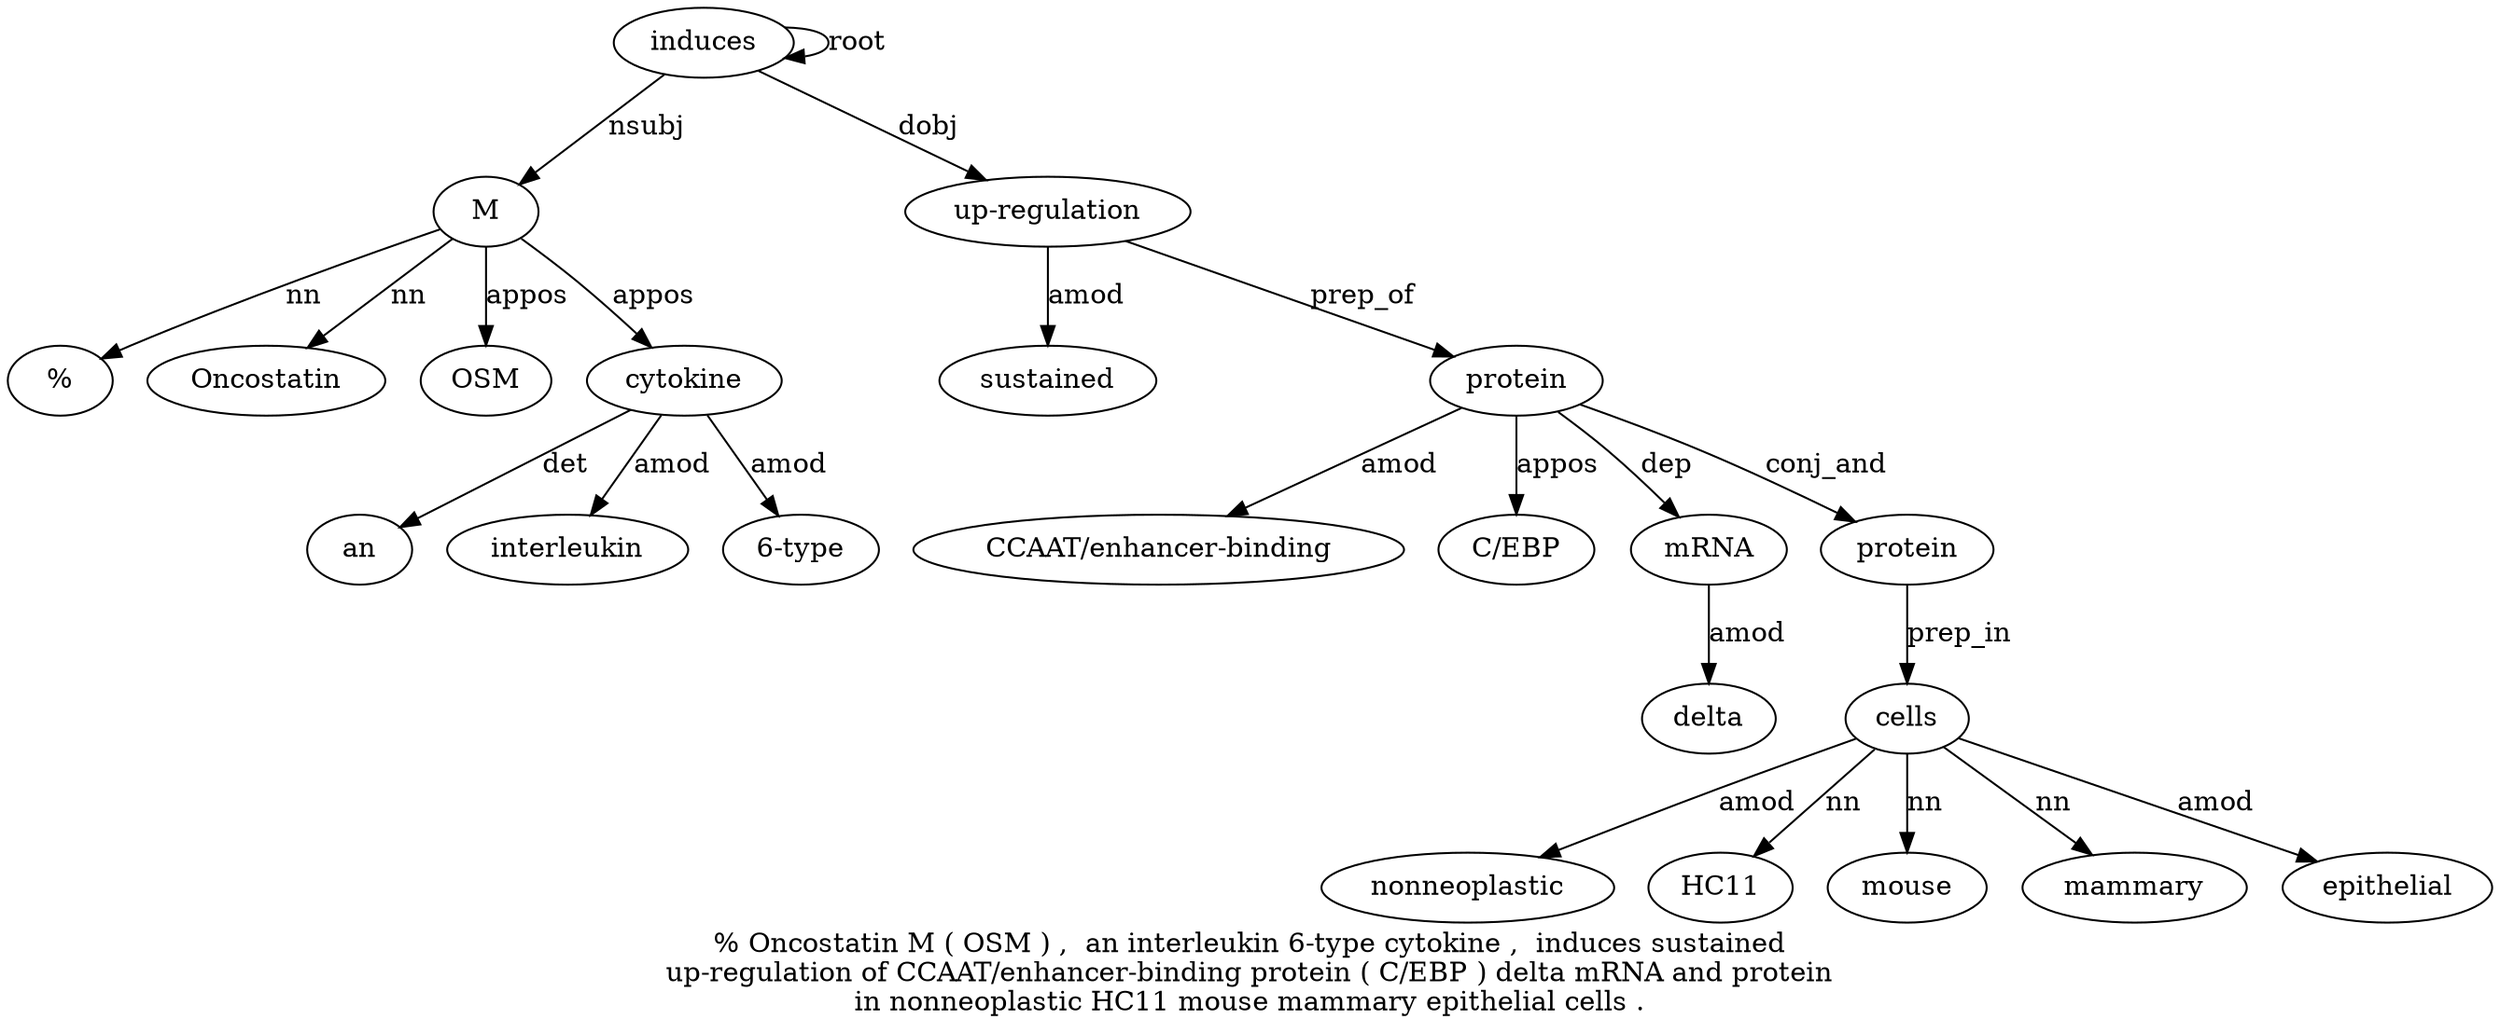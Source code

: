 digraph "% Oncostatin M ( OSM ) ,  an interleukin 6-type cytokine ,  induces sustained up-regulation of CCAAT/enhancer-binding protein ( C/EBP ) delta mRNA and protein in nonneoplastic HC11 mouse mammary epithelial cells ." {
label="% Oncostatin M ( OSM ) ,  an interleukin 6-type cytokine ,  induces sustained
up-regulation of CCAAT/enhancer-binding protein ( C/EBP ) delta mRNA and protein
in nonneoplastic HC11 mouse mammary epithelial cells .";
M3 [style=filled, fillcolor=white, label=M];
"%1" [style=filled, fillcolor=white, label="%"];
M3 -> "%1"  [label=nn];
Oncostatin2 [style=filled, fillcolor=white, label=Oncostatin];
M3 -> Oncostatin2  [label=nn];
induces13 [style=filled, fillcolor=white, label=induces];
induces13 -> M3  [label=nsubj];
OSM5 [style=filled, fillcolor=white, label=OSM];
M3 -> OSM5  [label=appos];
cytokine11 [style=filled, fillcolor=white, label=cytokine];
an8 [style=filled, fillcolor=white, label=an];
cytokine11 -> an8  [label=det];
interleukin9 [style=filled, fillcolor=white, label=interleukin];
cytokine11 -> interleukin9  [label=amod];
"6-type10" [style=filled, fillcolor=white, label="6-type"];
cytokine11 -> "6-type10"  [label=amod];
M3 -> cytokine11  [label=appos];
induces13 -> induces13  [label=root];
"up-regulation15" [style=filled, fillcolor=white, label="up-regulation"];
sustained14 [style=filled, fillcolor=white, label=sustained];
"up-regulation15" -> sustained14  [label=amod];
induces13 -> "up-regulation15"  [label=dobj];
protein18 [style=filled, fillcolor=white, label=protein];
"CCAAT/enhancer-binding17" [style=filled, fillcolor=white, label="CCAAT/enhancer-binding"];
protein18 -> "CCAAT/enhancer-binding17"  [label=amod];
"up-regulation15" -> protein18  [label=prep_of];
"C/EBP20" [style=filled, fillcolor=white, label="C/EBP"];
protein18 -> "C/EBP20"  [label=appos];
mRNA23 [style=filled, fillcolor=white, label=mRNA];
delta22 [style=filled, fillcolor=white, label=delta];
mRNA23 -> delta22  [label=amod];
protein18 -> mRNA23  [label=dep];
protein25 [style=filled, fillcolor=white, label=protein];
protein18 -> protein25  [label=conj_and];
cells32 [style=filled, fillcolor=white, label=cells];
nonneoplastic27 [style=filled, fillcolor=white, label=nonneoplastic];
cells32 -> nonneoplastic27  [label=amod];
HC1128 [style=filled, fillcolor=white, label=HC11];
cells32 -> HC1128  [label=nn];
mouse29 [style=filled, fillcolor=white, label=mouse];
cells32 -> mouse29  [label=nn];
mammary30 [style=filled, fillcolor=white, label=mammary];
cells32 -> mammary30  [label=nn];
epithelial31 [style=filled, fillcolor=white, label=epithelial];
cells32 -> epithelial31  [label=amod];
protein25 -> cells32  [label=prep_in];
}
